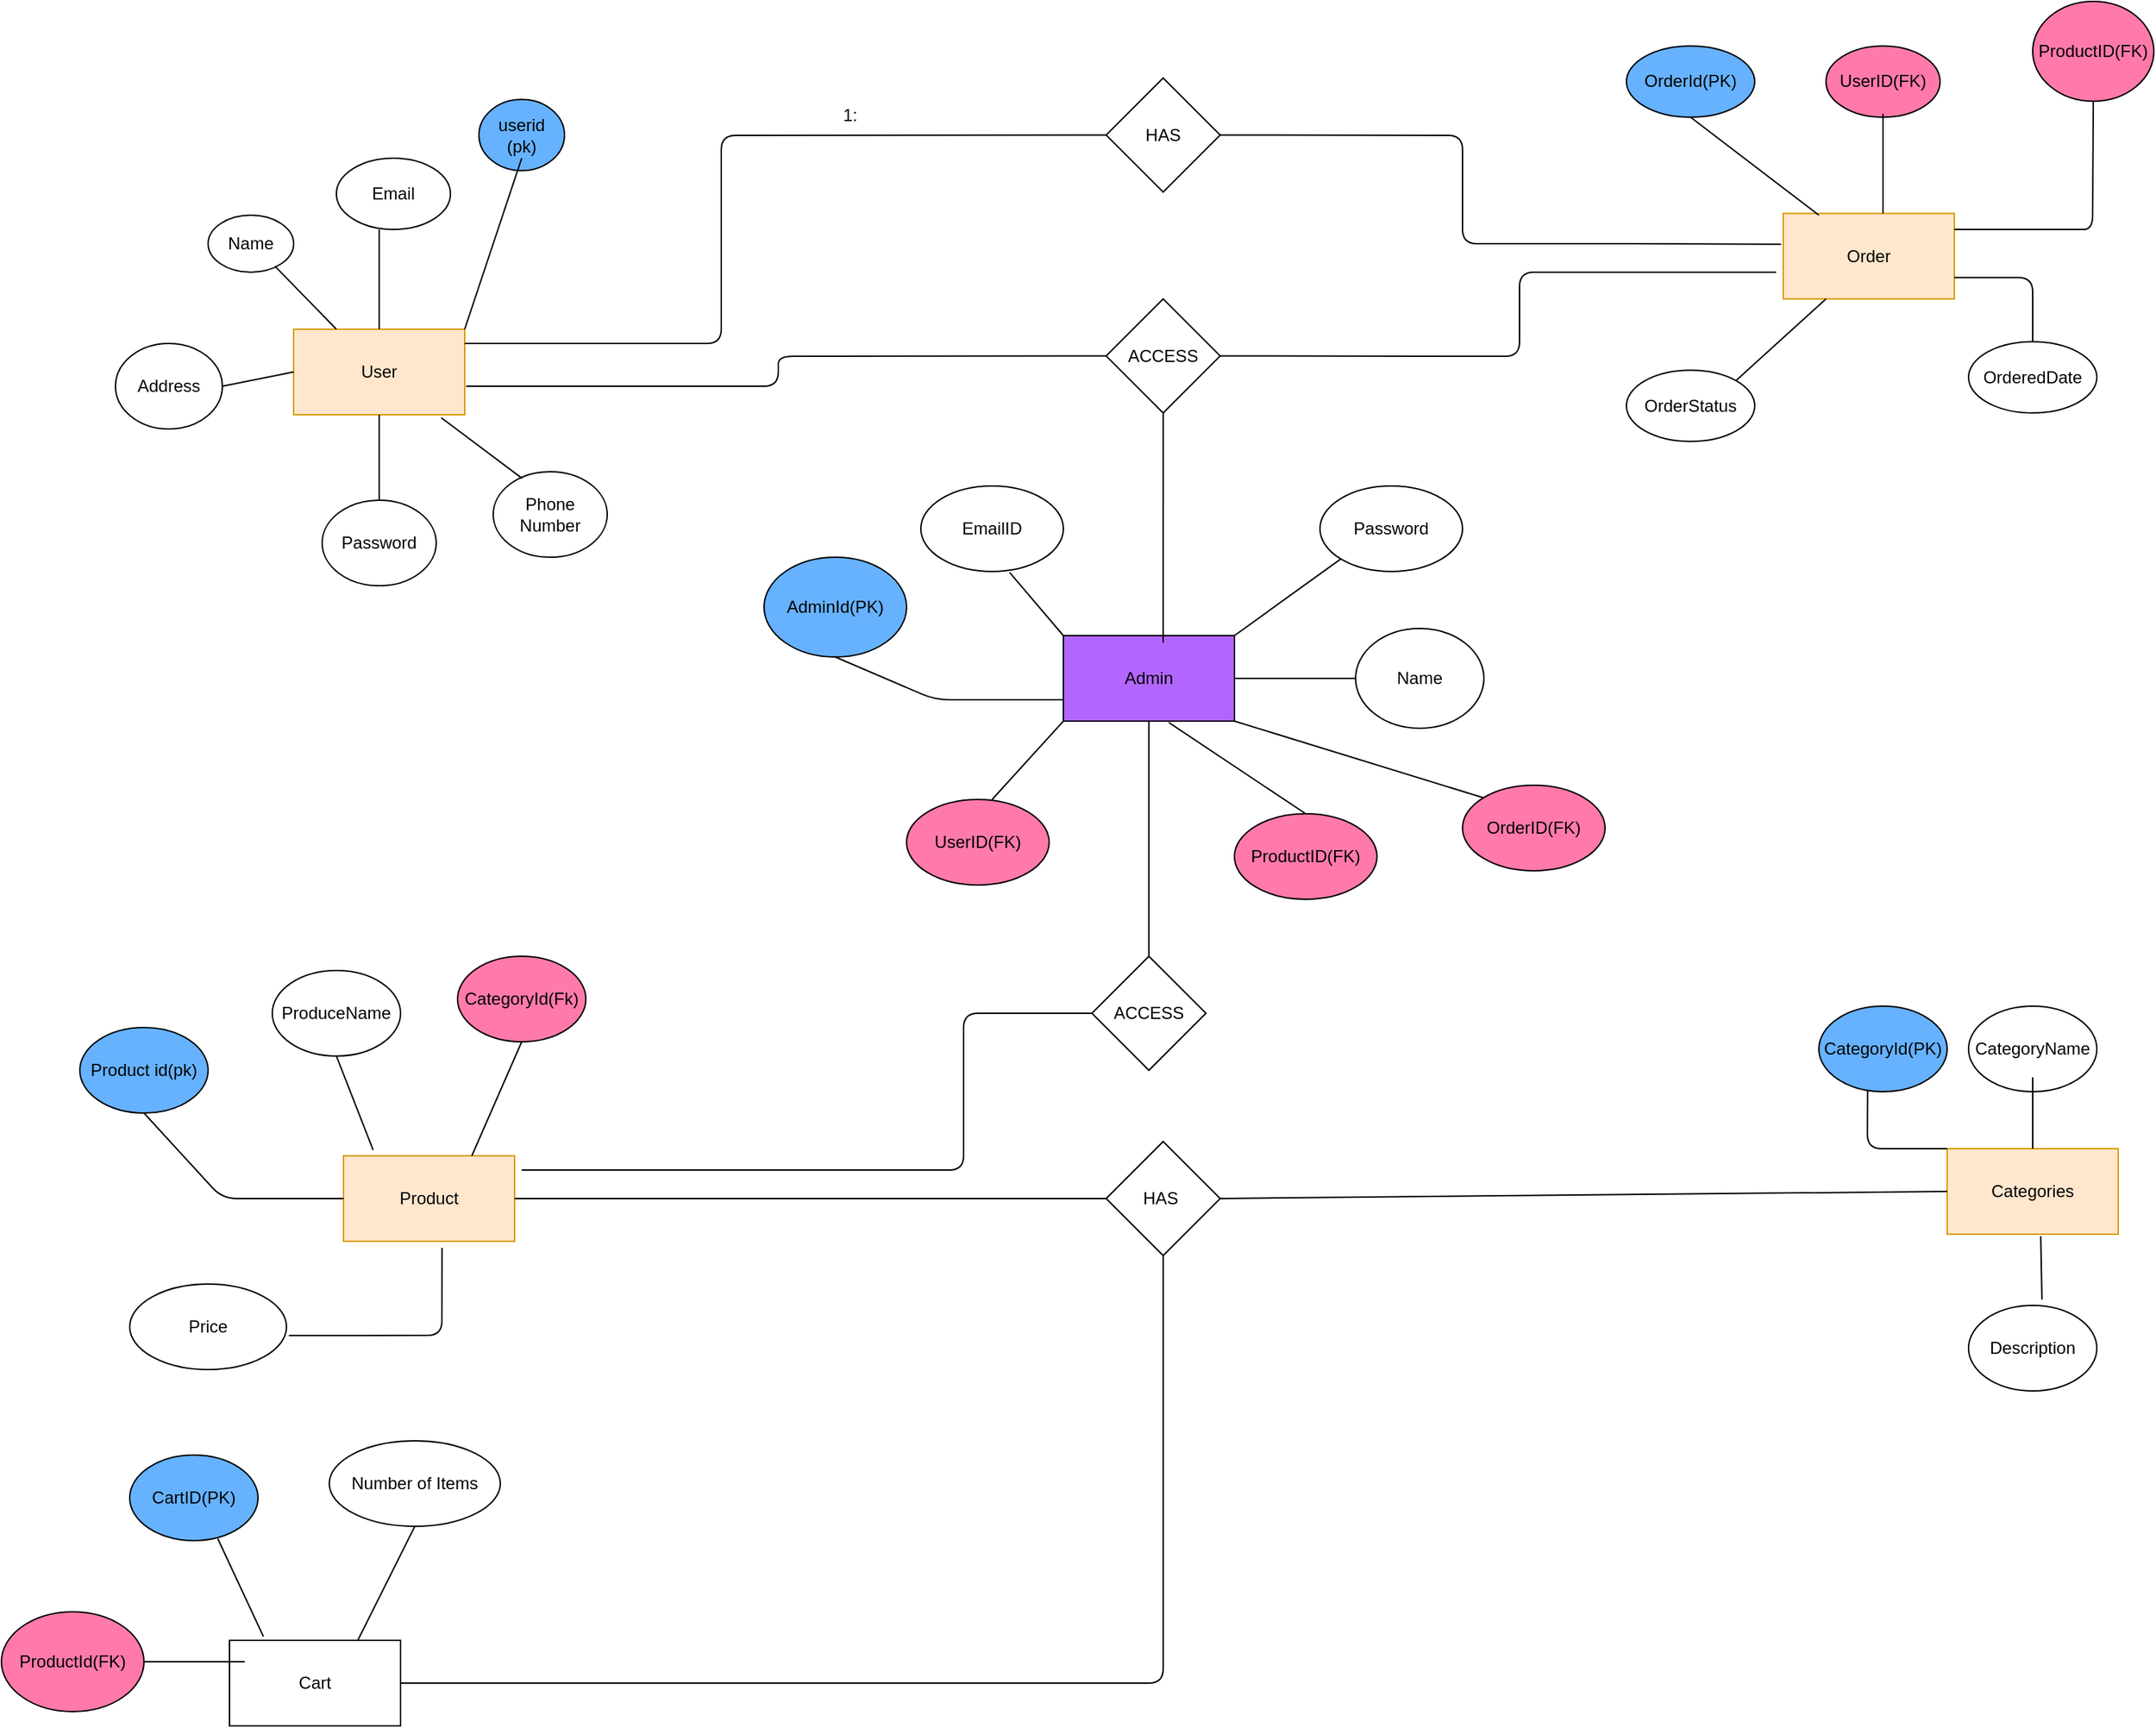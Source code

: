 <mxfile version="14.9.6" type="github">
  <diagram id="R2lEEEUBdFMjLlhIrx00" name="Page-1">
    <mxGraphModel dx="1848" dy="1662" grid="1" gridSize="10" guides="1" tooltips="1" connect="1" arrows="1" fold="1" page="1" pageScale="1" pageWidth="850" pageHeight="1100" math="0" shadow="0" extFonts="Permanent Marker^https://fonts.googleapis.com/css?family=Permanent+Marker">
      <root>
        <mxCell id="0" />
        <mxCell id="1" parent="0" />
        <mxCell id="jTqTIfcvwIFW0CQxLmbo-1" value="User&lt;br&gt;" style="rounded=0;whiteSpace=wrap;html=1;fillColor=#ffe6cc;strokeColor=#d79b00;" vertex="1" parent="1">
          <mxGeometry x="140" y="140" width="120" height="60" as="geometry" />
        </mxCell>
        <mxCell id="jTqTIfcvwIFW0CQxLmbo-2" value="userid&lt;br&gt;(pk)" style="ellipse;whiteSpace=wrap;html=1;fillColor=#66B2FF;" vertex="1" parent="1">
          <mxGeometry x="270" y="-21.25" width="60" height="50" as="geometry" />
        </mxCell>
        <mxCell id="jTqTIfcvwIFW0CQxLmbo-3" value="Name" style="ellipse;whiteSpace=wrap;html=1;" vertex="1" parent="1">
          <mxGeometry x="80" y="60" width="60" height="40" as="geometry" />
        </mxCell>
        <mxCell id="jTqTIfcvwIFW0CQxLmbo-4" value="Email" style="ellipse;whiteSpace=wrap;html=1;" vertex="1" parent="1">
          <mxGeometry x="170" y="20" width="80" height="50" as="geometry" />
        </mxCell>
        <mxCell id="jTqTIfcvwIFW0CQxLmbo-6" value="Address" style="ellipse;whiteSpace=wrap;html=1;" vertex="1" parent="1">
          <mxGeometry x="15" y="150" width="75" height="60" as="geometry" />
        </mxCell>
        <mxCell id="jTqTIfcvwIFW0CQxLmbo-7" value="Password" style="ellipse;whiteSpace=wrap;html=1;" vertex="1" parent="1">
          <mxGeometry x="160" y="260" width="80" height="60" as="geometry" />
        </mxCell>
        <mxCell id="jTqTIfcvwIFW0CQxLmbo-8" value="Phone Number" style="ellipse;whiteSpace=wrap;html=1;" vertex="1" parent="1">
          <mxGeometry x="280" y="240" width="80" height="60" as="geometry" />
        </mxCell>
        <mxCell id="jTqTIfcvwIFW0CQxLmbo-10" value="" style="endArrow=none;html=1;exitX=1;exitY=0;exitDx=0;exitDy=0;" edge="1" parent="1" source="jTqTIfcvwIFW0CQxLmbo-1">
          <mxGeometry width="50" height="50" relative="1" as="geometry">
            <mxPoint x="260" y="160" as="sourcePoint" />
            <mxPoint x="300" y="20" as="targetPoint" />
            <Array as="points" />
          </mxGeometry>
        </mxCell>
        <mxCell id="jTqTIfcvwIFW0CQxLmbo-12" value="" style="endArrow=none;html=1;exitX=0.5;exitY=0;exitDx=0;exitDy=0;entryX=0.5;entryY=1;entryDx=0;entryDy=0;" edge="1" parent="1" source="jTqTIfcvwIFW0CQxLmbo-7" target="jTqTIfcvwIFW0CQxLmbo-1">
          <mxGeometry width="50" height="50" relative="1" as="geometry">
            <mxPoint x="150" y="260" as="sourcePoint" />
            <mxPoint x="200" y="210" as="targetPoint" />
            <Array as="points">
              <mxPoint x="200" y="220" />
            </Array>
          </mxGeometry>
        </mxCell>
        <mxCell id="jTqTIfcvwIFW0CQxLmbo-14" value="" style="endArrow=none;html=1;exitX=1;exitY=0.5;exitDx=0;exitDy=0;entryX=0;entryY=0.5;entryDx=0;entryDy=0;" edge="1" parent="1" source="jTqTIfcvwIFW0CQxLmbo-6" target="jTqTIfcvwIFW0CQxLmbo-1">
          <mxGeometry width="50" height="50" relative="1" as="geometry">
            <mxPoint x="90" y="200" as="sourcePoint" />
            <mxPoint x="140" y="150" as="targetPoint" />
          </mxGeometry>
        </mxCell>
        <mxCell id="jTqTIfcvwIFW0CQxLmbo-16" value="" style="endArrow=none;html=1;" edge="1" parent="1">
          <mxGeometry width="50" height="50" relative="1" as="geometry">
            <mxPoint x="200" y="140" as="sourcePoint" />
            <mxPoint x="200" y="70" as="targetPoint" />
            <Array as="points">
              <mxPoint x="200" y="110" />
            </Array>
          </mxGeometry>
        </mxCell>
        <mxCell id="jTqTIfcvwIFW0CQxLmbo-17" value="" style="endArrow=none;html=1;entryX=0.25;entryY=0;entryDx=0;entryDy=0;exitX=0.782;exitY=0.895;exitDx=0;exitDy=0;exitPerimeter=0;" edge="1" parent="1" source="jTqTIfcvwIFW0CQxLmbo-3" target="jTqTIfcvwIFW0CQxLmbo-1">
          <mxGeometry width="50" height="50" relative="1" as="geometry">
            <mxPoint x="120" y="140" as="sourcePoint" />
            <mxPoint x="170" y="90" as="targetPoint" />
          </mxGeometry>
        </mxCell>
        <mxCell id="jTqTIfcvwIFW0CQxLmbo-18" value="" style="endArrow=none;html=1;entryX=0.863;entryY=1.036;entryDx=0;entryDy=0;entryPerimeter=0;exitX=0.254;exitY=0.078;exitDx=0;exitDy=0;exitPerimeter=0;" edge="1" parent="1" source="jTqTIfcvwIFW0CQxLmbo-8" target="jTqTIfcvwIFW0CQxLmbo-1">
          <mxGeometry width="50" height="50" relative="1" as="geometry">
            <mxPoint x="220" y="260" as="sourcePoint" />
            <mxPoint x="270" y="210" as="targetPoint" />
          </mxGeometry>
        </mxCell>
        <mxCell id="jTqTIfcvwIFW0CQxLmbo-19" value="Product" style="rounded=0;whiteSpace=wrap;html=1;fillColor=#ffe6cc;strokeColor=#d79b00;" vertex="1" parent="1">
          <mxGeometry x="175" y="720" width="120" height="60" as="geometry" />
        </mxCell>
        <mxCell id="jTqTIfcvwIFW0CQxLmbo-20" value="Product id(pk)" style="ellipse;whiteSpace=wrap;html=1;fillColor=#66B2FF;" vertex="1" parent="1">
          <mxGeometry x="-10" y="630" width="90" height="60" as="geometry" />
        </mxCell>
        <mxCell id="jTqTIfcvwIFW0CQxLmbo-21" value="ProduceName" style="ellipse;whiteSpace=wrap;html=1;" vertex="1" parent="1">
          <mxGeometry x="125" y="590" width="90" height="60" as="geometry" />
        </mxCell>
        <mxCell id="jTqTIfcvwIFW0CQxLmbo-22" value="CategoryId(Fk)" style="ellipse;whiteSpace=wrap;html=1;fillColor=#FF7AAB;" vertex="1" parent="1">
          <mxGeometry x="255" y="580" width="90" height="60" as="geometry" />
        </mxCell>
        <mxCell id="jTqTIfcvwIFW0CQxLmbo-23" value="Price" style="ellipse;whiteSpace=wrap;html=1;" vertex="1" parent="1">
          <mxGeometry x="25" y="810" width="110" height="60" as="geometry" />
        </mxCell>
        <mxCell id="jTqTIfcvwIFW0CQxLmbo-24" value="Categories" style="rounded=0;whiteSpace=wrap;html=1;fillColor=#ffe6cc;strokeColor=#d79b00;" vertex="1" parent="1">
          <mxGeometry x="1300" y="715" width="120" height="60" as="geometry" />
        </mxCell>
        <mxCell id="jTqTIfcvwIFW0CQxLmbo-25" value="CategoryId(PK)" style="ellipse;whiteSpace=wrap;html=1;fillColor=#66B2FF;" vertex="1" parent="1">
          <mxGeometry x="1210" y="615" width="90" height="60" as="geometry" />
        </mxCell>
        <mxCell id="jTqTIfcvwIFW0CQxLmbo-26" value="CategoryName" style="ellipse;whiteSpace=wrap;html=1;fillColor=#FFFFFF;" vertex="1" parent="1">
          <mxGeometry x="1315" y="615" width="90" height="60" as="geometry" />
        </mxCell>
        <mxCell id="jTqTIfcvwIFW0CQxLmbo-27" value="Description" style="ellipse;whiteSpace=wrap;html=1;" vertex="1" parent="1">
          <mxGeometry x="1315" y="825" width="90" height="60" as="geometry" />
        </mxCell>
        <mxCell id="jTqTIfcvwIFW0CQxLmbo-28" value="" style="endArrow=none;html=1;entryX=0.576;entryY=1.078;entryDx=0;entryDy=0;entryPerimeter=0;exitX=1.015;exitY=0.603;exitDx=0;exitDy=0;exitPerimeter=0;" edge="1" parent="1" source="jTqTIfcvwIFW0CQxLmbo-23" target="jTqTIfcvwIFW0CQxLmbo-19">
          <mxGeometry width="50" height="50" relative="1" as="geometry">
            <mxPoint x="205" y="860" as="sourcePoint" />
            <mxPoint x="255" y="810" as="targetPoint" />
            <Array as="points">
              <mxPoint x="244" y="846" />
            </Array>
          </mxGeometry>
        </mxCell>
        <mxCell id="jTqTIfcvwIFW0CQxLmbo-35" value="" style="endArrow=none;html=1;entryX=0.547;entryY=1.024;entryDx=0;entryDy=0;entryPerimeter=0;exitX=0.572;exitY=-0.068;exitDx=0;exitDy=0;exitPerimeter=0;" edge="1" parent="1" source="jTqTIfcvwIFW0CQxLmbo-27" target="jTqTIfcvwIFW0CQxLmbo-24">
          <mxGeometry width="50" height="50" relative="1" as="geometry">
            <mxPoint x="1340" y="845" as="sourcePoint" />
            <mxPoint x="1390" y="795" as="targetPoint" />
          </mxGeometry>
        </mxCell>
        <mxCell id="jTqTIfcvwIFW0CQxLmbo-36" value="" style="endArrow=none;html=1;exitX=0.5;exitY=0;exitDx=0;exitDy=0;entryX=0.5;entryY=1;entryDx=0;entryDy=0;" edge="1" parent="1" source="jTqTIfcvwIFW0CQxLmbo-24">
          <mxGeometry width="50" height="50" relative="1" as="geometry">
            <mxPoint x="1330" y="715" as="sourcePoint" />
            <mxPoint x="1360" y="665" as="targetPoint" />
          </mxGeometry>
        </mxCell>
        <mxCell id="jTqTIfcvwIFW0CQxLmbo-37" value="HAS&amp;nbsp;" style="rhombus;whiteSpace=wrap;html=1;" vertex="1" parent="1">
          <mxGeometry x="710" y="710" width="80" height="80" as="geometry" />
        </mxCell>
        <mxCell id="jTqTIfcvwIFW0CQxLmbo-38" value="" style="endArrow=none;html=1;exitX=1;exitY=0.5;exitDx=0;exitDy=0;entryX=0;entryY=0.5;entryDx=0;entryDy=0;" edge="1" parent="1" source="jTqTIfcvwIFW0CQxLmbo-19" target="jTqTIfcvwIFW0CQxLmbo-37">
          <mxGeometry width="50" height="50" relative="1" as="geometry">
            <mxPoint x="345" y="750" as="sourcePoint" />
            <mxPoint x="395" y="700" as="targetPoint" />
          </mxGeometry>
        </mxCell>
        <mxCell id="jTqTIfcvwIFW0CQxLmbo-41" value="" style="endArrow=none;html=1;entryX=0.38;entryY=0.988;entryDx=0;entryDy=0;entryPerimeter=0;exitX=0;exitY=0;exitDx=0;exitDy=0;" edge="1" parent="1" source="jTqTIfcvwIFW0CQxLmbo-24" target="jTqTIfcvwIFW0CQxLmbo-25">
          <mxGeometry width="50" height="50" relative="1" as="geometry">
            <mxPoint x="1260" y="735" as="sourcePoint" />
            <mxPoint x="1310" y="685" as="targetPoint" />
            <Array as="points">
              <mxPoint x="1244" y="715" />
            </Array>
          </mxGeometry>
        </mxCell>
        <mxCell id="jTqTIfcvwIFW0CQxLmbo-42" value="Order" style="rounded=0;whiteSpace=wrap;html=1;fillColor=#ffe6cc;strokeColor=#d79b00;" vertex="1" parent="1">
          <mxGeometry x="1185" y="58.75" width="120" height="60" as="geometry" />
        </mxCell>
        <mxCell id="jTqTIfcvwIFW0CQxLmbo-43" value="OrderId(PK)" style="ellipse;whiteSpace=wrap;html=1;fillColor=#66B2FF;" vertex="1" parent="1">
          <mxGeometry x="1075" y="-58.75" width="90" height="50" as="geometry" />
        </mxCell>
        <mxCell id="jTqTIfcvwIFW0CQxLmbo-44" value="UserID(FK)" style="ellipse;whiteSpace=wrap;html=1;fillColor=#FF7AAB;" vertex="1" parent="1">
          <mxGeometry x="1215" y="-58.75" width="80" height="50" as="geometry" />
        </mxCell>
        <mxCell id="jTqTIfcvwIFW0CQxLmbo-45" value="ProductID(FK)" style="ellipse;whiteSpace=wrap;html=1;fillColor=#FF7AAB;" vertex="1" parent="1">
          <mxGeometry x="1360" y="-90" width="85" height="70" as="geometry" />
        </mxCell>
        <mxCell id="jTqTIfcvwIFW0CQxLmbo-46" value="OrderStatus" style="ellipse;whiteSpace=wrap;html=1;" vertex="1" parent="1">
          <mxGeometry x="1075" y="168.75" width="90" height="50" as="geometry" />
        </mxCell>
        <mxCell id="jTqTIfcvwIFW0CQxLmbo-47" value="OrderedDate" style="ellipse;whiteSpace=wrap;html=1;" vertex="1" parent="1">
          <mxGeometry x="1315" y="148.75" width="90" height="50" as="geometry" />
        </mxCell>
        <mxCell id="jTqTIfcvwIFW0CQxLmbo-48" value="HAS" style="rhombus;whiteSpace=wrap;html=1;" vertex="1" parent="1">
          <mxGeometry x="710" y="-36.25" width="80" height="80" as="geometry" />
        </mxCell>
        <mxCell id="jTqTIfcvwIFW0CQxLmbo-49" value="" style="endArrow=none;html=1;entryX=0;entryY=0.5;entryDx=0;entryDy=0;" edge="1" parent="1" target="jTqTIfcvwIFW0CQxLmbo-48">
          <mxGeometry width="50" height="50" relative="1" as="geometry">
            <mxPoint x="260" y="150" as="sourcePoint" />
            <mxPoint x="530" as="targetPoint" />
            <Array as="points">
              <mxPoint x="350" y="150" />
              <mxPoint x="440" y="150" />
              <mxPoint x="440" y="4" />
            </Array>
          </mxGeometry>
        </mxCell>
        <mxCell id="jTqTIfcvwIFW0CQxLmbo-50" value="" style="endArrow=none;html=1;exitX=1;exitY=0.5;exitDx=0;exitDy=0;entryX=-0.012;entryY=0.361;entryDx=0;entryDy=0;entryPerimeter=0;" edge="1" parent="1" source="jTqTIfcvwIFW0CQxLmbo-48" target="jTqTIfcvwIFW0CQxLmbo-42">
          <mxGeometry width="50" height="50" relative="1" as="geometry">
            <mxPoint x="1105" y="98.75" as="sourcePoint" />
            <mxPoint x="1185" y="98.75" as="targetPoint" />
            <Array as="points">
              <mxPoint x="960" y="4" />
              <mxPoint x="960" y="80" />
              <mxPoint x="1070" y="80" />
            </Array>
          </mxGeometry>
        </mxCell>
        <mxCell id="jTqTIfcvwIFW0CQxLmbo-52" value="" style="endArrow=none;html=1;entryX=0.5;entryY=1;entryDx=0;entryDy=0;" edge="1" parent="1">
          <mxGeometry width="50" height="50" relative="1" as="geometry">
            <mxPoint x="1255" y="58.75" as="sourcePoint" />
            <mxPoint x="1255" y="-11.25" as="targetPoint" />
          </mxGeometry>
        </mxCell>
        <mxCell id="jTqTIfcvwIFW0CQxLmbo-53" value="" style="endArrow=none;html=1;entryX=0.5;entryY=1;entryDx=0;entryDy=0;" edge="1" parent="1" target="jTqTIfcvwIFW0CQxLmbo-45">
          <mxGeometry width="50" height="50" relative="1" as="geometry">
            <mxPoint x="1305" y="70" as="sourcePoint" />
            <mxPoint x="1390" y="-10" as="targetPoint" />
            <Array as="points">
              <mxPoint x="1380" y="70" />
              <mxPoint x="1402" y="70" />
            </Array>
          </mxGeometry>
        </mxCell>
        <mxCell id="jTqTIfcvwIFW0CQxLmbo-55" value="" style="endArrow=none;html=1;exitX=0.5;exitY=0;exitDx=0;exitDy=0;entryX=1;entryY=0.75;entryDx=0;entryDy=0;" edge="1" parent="1" source="jTqTIfcvwIFW0CQxLmbo-47" target="jTqTIfcvwIFW0CQxLmbo-42">
          <mxGeometry width="50" height="50" relative="1" as="geometry">
            <mxPoint x="1325" y="158.75" as="sourcePoint" />
            <mxPoint x="1350" y="98.75" as="targetPoint" />
            <Array as="points">
              <mxPoint x="1360" y="103.75" />
            </Array>
          </mxGeometry>
        </mxCell>
        <mxCell id="jTqTIfcvwIFW0CQxLmbo-57" value="" style="endArrow=none;html=1;exitX=0.5;exitY=1;exitDx=0;exitDy=0;" edge="1" parent="1" source="jTqTIfcvwIFW0CQxLmbo-43">
          <mxGeometry width="50" height="50" relative="1" as="geometry">
            <mxPoint x="1135" y="88.75" as="sourcePoint" />
            <mxPoint x="1210" y="60" as="targetPoint" />
            <Array as="points" />
          </mxGeometry>
        </mxCell>
        <mxCell id="jTqTIfcvwIFW0CQxLmbo-60" value="" style="endArrow=none;html=1;entryX=0.5;entryY=1;entryDx=0;entryDy=0;exitX=0;exitY=0.5;exitDx=0;exitDy=0;" edge="1" parent="1" source="jTqTIfcvwIFW0CQxLmbo-19" target="jTqTIfcvwIFW0CQxLmbo-20">
          <mxGeometry width="50" height="50" relative="1" as="geometry">
            <mxPoint x="90" y="770" as="sourcePoint" />
            <mxPoint x="135" y="720" as="targetPoint" />
            <Array as="points">
              <mxPoint x="90" y="750" />
            </Array>
          </mxGeometry>
        </mxCell>
        <mxCell id="jTqTIfcvwIFW0CQxLmbo-61" value="" style="endArrow=none;html=1;entryX=0.25;entryY=1;entryDx=0;entryDy=0;exitX=1;exitY=0;exitDx=0;exitDy=0;" edge="1" parent="1" source="jTqTIfcvwIFW0CQxLmbo-46" target="jTqTIfcvwIFW0CQxLmbo-42">
          <mxGeometry width="50" height="50" relative="1" as="geometry">
            <mxPoint x="1165" y="178.75" as="sourcePoint" />
            <mxPoint x="1215" y="128.75" as="targetPoint" />
          </mxGeometry>
        </mxCell>
        <mxCell id="jTqTIfcvwIFW0CQxLmbo-62" value="Cart" style="rounded=0;whiteSpace=wrap;html=1;" vertex="1" parent="1">
          <mxGeometry x="95" y="1060" width="120" height="60" as="geometry" />
        </mxCell>
        <mxCell id="jTqTIfcvwIFW0CQxLmbo-63" value="CartID(PK)" style="ellipse;whiteSpace=wrap;html=1;fillColor=#66B2FF;" vertex="1" parent="1">
          <mxGeometry x="25" y="930" width="90" height="60" as="geometry" />
        </mxCell>
        <mxCell id="jTqTIfcvwIFW0CQxLmbo-64" value="Number of Items" style="ellipse;whiteSpace=wrap;html=1;" vertex="1" parent="1">
          <mxGeometry x="165" y="920" width="120" height="60" as="geometry" />
        </mxCell>
        <mxCell id="jTqTIfcvwIFW0CQxLmbo-65" value="" style="endArrow=none;html=1;entryX=0.687;entryY=0.979;entryDx=0;entryDy=0;entryPerimeter=0;exitX=0.198;exitY=-0.046;exitDx=0;exitDy=0;exitPerimeter=0;" edge="1" parent="1" source="jTqTIfcvwIFW0CQxLmbo-62" target="jTqTIfcvwIFW0CQxLmbo-63">
          <mxGeometry width="50" height="50" relative="1" as="geometry">
            <mxPoint x="85" y="1050" as="sourcePoint" />
            <mxPoint x="135" y="1000" as="targetPoint" />
          </mxGeometry>
        </mxCell>
        <mxCell id="jTqTIfcvwIFW0CQxLmbo-66" value="" style="endArrow=none;html=1;entryX=0.5;entryY=1;entryDx=0;entryDy=0;exitX=0.75;exitY=0;exitDx=0;exitDy=0;" edge="1" parent="1" source="jTqTIfcvwIFW0CQxLmbo-62" target="jTqTIfcvwIFW0CQxLmbo-64">
          <mxGeometry width="50" height="50" relative="1" as="geometry">
            <mxPoint x="195" y="1050" as="sourcePoint" />
            <mxPoint x="245" y="1000" as="targetPoint" />
          </mxGeometry>
        </mxCell>
        <mxCell id="jTqTIfcvwIFW0CQxLmbo-67" value="ProductId(FK)" style="ellipse;whiteSpace=wrap;html=1;fillColor=#FF7AAB;" vertex="1" parent="1">
          <mxGeometry x="-65" y="1040" width="100" height="70" as="geometry" />
        </mxCell>
        <mxCell id="jTqTIfcvwIFW0CQxLmbo-69" value="" style="endArrow=none;html=1;entryX=0.5;entryY=1;entryDx=0;entryDy=0;exitX=1;exitY=0.5;exitDx=0;exitDy=0;" edge="1" parent="1" source="jTqTIfcvwIFW0CQxLmbo-62" target="jTqTIfcvwIFW0CQxLmbo-37">
          <mxGeometry width="50" height="50" relative="1" as="geometry">
            <mxPoint x="265" y="1040" as="sourcePoint" />
            <mxPoint x="465" y="820" as="targetPoint" />
            <Array as="points">
              <mxPoint x="445" y="1090" />
              <mxPoint x="750" y="1090" />
            </Array>
          </mxGeometry>
        </mxCell>
        <mxCell id="jTqTIfcvwIFW0CQxLmbo-70" value="" style="endArrow=none;html=1;" edge="1" parent="1" source="jTqTIfcvwIFW0CQxLmbo-67">
          <mxGeometry width="50" height="50" relative="1" as="geometry">
            <mxPoint x="35" y="1125" as="sourcePoint" />
            <mxPoint x="105.711" y="1075" as="targetPoint" />
          </mxGeometry>
        </mxCell>
        <mxCell id="jTqTIfcvwIFW0CQxLmbo-71" value="Admin" style="rounded=0;whiteSpace=wrap;html=1;fillColor=#B266FF;" vertex="1" parent="1">
          <mxGeometry x="680" y="355" width="120" height="60" as="geometry" />
        </mxCell>
        <mxCell id="jTqTIfcvwIFW0CQxLmbo-72" value="AdminId(PK)" style="ellipse;whiteSpace=wrap;html=1;fillColor=#66B2FF;" vertex="1" parent="1">
          <mxGeometry x="470" y="300" width="100" height="70" as="geometry" />
        </mxCell>
        <mxCell id="jTqTIfcvwIFW0CQxLmbo-73" value="EmailID" style="ellipse;whiteSpace=wrap;html=1;" vertex="1" parent="1">
          <mxGeometry x="580" y="250" width="100" height="60" as="geometry" />
        </mxCell>
        <mxCell id="jTqTIfcvwIFW0CQxLmbo-75" value="Password" style="ellipse;whiteSpace=wrap;html=1;" vertex="1" parent="1">
          <mxGeometry x="860" y="250" width="100" height="60" as="geometry" />
        </mxCell>
        <mxCell id="jTqTIfcvwIFW0CQxLmbo-76" value="UserID(FK)" style="ellipse;whiteSpace=wrap;html=1;fillColor=#FF7AAB;" vertex="1" parent="1">
          <mxGeometry x="570" y="470" width="100" height="60" as="geometry" />
        </mxCell>
        <mxCell id="jTqTIfcvwIFW0CQxLmbo-77" value="ProductID(FK)" style="ellipse;whiteSpace=wrap;html=1;fillColor=#FF7AAB;" vertex="1" parent="1">
          <mxGeometry x="800" y="480" width="100" height="60" as="geometry" />
        </mxCell>
        <mxCell id="jTqTIfcvwIFW0CQxLmbo-78" value="Name" style="ellipse;whiteSpace=wrap;html=1;" vertex="1" parent="1">
          <mxGeometry x="885" y="350" width="90" height="70" as="geometry" />
        </mxCell>
        <mxCell id="jTqTIfcvwIFW0CQxLmbo-79" value="OrderID(FK)" style="ellipse;whiteSpace=wrap;html=1;fillColor=#FF7AAB;" vertex="1" parent="1">
          <mxGeometry x="960" y="460" width="100" height="60" as="geometry" />
        </mxCell>
        <mxCell id="jTqTIfcvwIFW0CQxLmbo-80" value="" style="endArrow=none;html=1;entryX=0;entryY=0.5;entryDx=0;entryDy=0;exitX=1;exitY=0.5;exitDx=0;exitDy=0;" edge="1" parent="1" source="jTqTIfcvwIFW0CQxLmbo-37" target="jTqTIfcvwIFW0CQxLmbo-24">
          <mxGeometry width="50" height="50" relative="1" as="geometry">
            <mxPoint x="1040" y="760" as="sourcePoint" />
            <mxPoint x="1090" y="710" as="targetPoint" />
          </mxGeometry>
        </mxCell>
        <mxCell id="jTqTIfcvwIFW0CQxLmbo-81" value="" style="endArrow=none;html=1;entryX=0;entryY=1;entryDx=0;entryDy=0;" edge="1" parent="1" target="jTqTIfcvwIFW0CQxLmbo-71">
          <mxGeometry width="50" height="50" relative="1" as="geometry">
            <mxPoint x="630" y="470" as="sourcePoint" />
            <mxPoint x="680" y="420" as="targetPoint" />
          </mxGeometry>
        </mxCell>
        <mxCell id="jTqTIfcvwIFW0CQxLmbo-83" value="" style="endArrow=none;html=1;entryX=0.5;entryY=1;entryDx=0;entryDy=0;exitX=0;exitY=0.75;exitDx=0;exitDy=0;" edge="1" parent="1" source="jTqTIfcvwIFW0CQxLmbo-71" target="jTqTIfcvwIFW0CQxLmbo-72">
          <mxGeometry width="50" height="50" relative="1" as="geometry">
            <mxPoint x="600" y="450" as="sourcePoint" />
            <mxPoint x="670" y="320" as="targetPoint" />
            <Array as="points">
              <mxPoint x="590" y="400" />
            </Array>
          </mxGeometry>
        </mxCell>
        <mxCell id="jTqTIfcvwIFW0CQxLmbo-84" value="" style="endArrow=none;html=1;exitX=0.5;exitY=0;exitDx=0;exitDy=0;" edge="1" parent="1" source="jTqTIfcvwIFW0CQxLmbo-77">
          <mxGeometry width="50" height="50" relative="1" as="geometry">
            <mxPoint x="754" y="480" as="sourcePoint" />
            <mxPoint x="754" y="416" as="targetPoint" />
          </mxGeometry>
        </mxCell>
        <mxCell id="jTqTIfcvwIFW0CQxLmbo-85" value="" style="endArrow=none;html=1;entryX=0.623;entryY=1.011;entryDx=0;entryDy=0;entryPerimeter=0;exitX=0;exitY=0;exitDx=0;exitDy=0;" edge="1" parent="1" source="jTqTIfcvwIFW0CQxLmbo-71" target="jTqTIfcvwIFW0CQxLmbo-73">
          <mxGeometry width="50" height="50" relative="1" as="geometry">
            <mxPoint x="752" y="350" as="sourcePoint" />
            <mxPoint x="770" y="300" as="targetPoint" />
          </mxGeometry>
        </mxCell>
        <mxCell id="jTqTIfcvwIFW0CQxLmbo-86" value="" style="endArrow=none;html=1;entryX=0;entryY=1;entryDx=0;entryDy=0;exitX=1;exitY=0;exitDx=0;exitDy=0;" edge="1" parent="1" source="jTqTIfcvwIFW0CQxLmbo-71" target="jTqTIfcvwIFW0CQxLmbo-75">
          <mxGeometry width="50" height="50" relative="1" as="geometry">
            <mxPoint x="810" y="360" as="sourcePoint" />
            <mxPoint x="860" y="310" as="targetPoint" />
          </mxGeometry>
        </mxCell>
        <mxCell id="jTqTIfcvwIFW0CQxLmbo-87" value="" style="endArrow=none;html=1;entryX=0;entryY=0.5;entryDx=0;entryDy=0;exitX=1;exitY=0.5;exitDx=0;exitDy=0;" edge="1" parent="1" source="jTqTIfcvwIFW0CQxLmbo-71" target="jTqTIfcvwIFW0CQxLmbo-78">
          <mxGeometry width="50" height="50" relative="1" as="geometry">
            <mxPoint x="820" y="430" as="sourcePoint" />
            <mxPoint x="870" y="380" as="targetPoint" />
          </mxGeometry>
        </mxCell>
        <mxCell id="jTqTIfcvwIFW0CQxLmbo-88" value="" style="endArrow=none;html=1;exitX=1;exitY=1;exitDx=0;exitDy=0;entryX=0;entryY=0;entryDx=0;entryDy=0;" edge="1" parent="1" source="jTqTIfcvwIFW0CQxLmbo-71" target="jTqTIfcvwIFW0CQxLmbo-79">
          <mxGeometry width="50" height="50" relative="1" as="geometry">
            <mxPoint x="810" y="480" as="sourcePoint" />
            <mxPoint x="860" y="430" as="targetPoint" />
          </mxGeometry>
        </mxCell>
        <mxCell id="jTqTIfcvwIFW0CQxLmbo-89" value="ACCESS" style="rhombus;whiteSpace=wrap;html=1;" vertex="1" parent="1">
          <mxGeometry x="710" y="118.75" width="80" height="80" as="geometry" />
        </mxCell>
        <mxCell id="jTqTIfcvwIFW0CQxLmbo-92" value="" style="endArrow=none;html=1;entryX=0.5;entryY=1;entryDx=0;entryDy=0;exitX=0.583;exitY=0.083;exitDx=0;exitDy=0;exitPerimeter=0;" edge="1" parent="1" source="jTqTIfcvwIFW0CQxLmbo-71" target="jTqTIfcvwIFW0CQxLmbo-89">
          <mxGeometry width="50" height="50" relative="1" as="geometry">
            <mxPoint x="740" y="290" as="sourcePoint" />
            <mxPoint x="790" y="240" as="targetPoint" />
          </mxGeometry>
        </mxCell>
        <mxCell id="jTqTIfcvwIFW0CQxLmbo-94" value="" style="endArrow=none;html=1;entryX=0;entryY=0.5;entryDx=0;entryDy=0;" edge="1" parent="1" target="jTqTIfcvwIFW0CQxLmbo-89">
          <mxGeometry width="50" height="50" relative="1" as="geometry">
            <mxPoint x="261" y="180" as="sourcePoint" />
            <mxPoint x="680" y="150" as="targetPoint" />
            <Array as="points">
              <mxPoint x="360" y="180" />
              <mxPoint x="480" y="180" />
              <mxPoint x="480" y="159" />
            </Array>
          </mxGeometry>
        </mxCell>
        <mxCell id="jTqTIfcvwIFW0CQxLmbo-95" value="" style="endArrow=none;html=1;exitX=1;exitY=0.5;exitDx=0;exitDy=0;" edge="1" parent="1" source="jTqTIfcvwIFW0CQxLmbo-89">
          <mxGeometry width="50" height="50" relative="1" as="geometry">
            <mxPoint x="840" y="160" as="sourcePoint" />
            <mxPoint x="1180" y="100" as="targetPoint" />
            <Array as="points">
              <mxPoint x="1000" y="159" />
              <mxPoint x="1000" y="100" />
            </Array>
          </mxGeometry>
        </mxCell>
        <mxCell id="jTqTIfcvwIFW0CQxLmbo-97" value="ACCESS" style="rhombus;whiteSpace=wrap;html=1;" vertex="1" parent="1">
          <mxGeometry x="700" y="580" width="80" height="80" as="geometry" />
        </mxCell>
        <mxCell id="jTqTIfcvwIFW0CQxLmbo-98" value="" style="endArrow=none;html=1;entryX=0.5;entryY=1;entryDx=0;entryDy=0;exitX=0.5;exitY=0;exitDx=0;exitDy=0;" edge="1" parent="1" source="jTqTIfcvwIFW0CQxLmbo-97" target="jTqTIfcvwIFW0CQxLmbo-71">
          <mxGeometry width="50" height="50" relative="1" as="geometry">
            <mxPoint x="740" y="590" as="sourcePoint" />
            <mxPoint x="790" y="540" as="targetPoint" />
          </mxGeometry>
        </mxCell>
        <mxCell id="jTqTIfcvwIFW0CQxLmbo-100" value="" style="endArrow=none;html=1;entryX=0;entryY=0.5;entryDx=0;entryDy=0;" edge="1" parent="1" target="jTqTIfcvwIFW0CQxLmbo-97">
          <mxGeometry width="50" height="50" relative="1" as="geometry">
            <mxPoint x="300" y="730" as="sourcePoint" />
            <mxPoint x="590" y="610" as="targetPoint" />
            <Array as="points">
              <mxPoint x="610" y="730" />
              <mxPoint x="610" y="620" />
            </Array>
          </mxGeometry>
        </mxCell>
        <mxCell id="jTqTIfcvwIFW0CQxLmbo-101" value="" style="endArrow=none;html=1;entryX=0.5;entryY=1;entryDx=0;entryDy=0;exitX=0.173;exitY=-0.068;exitDx=0;exitDy=0;exitPerimeter=0;" edge="1" parent="1" source="jTqTIfcvwIFW0CQxLmbo-19" target="jTqTIfcvwIFW0CQxLmbo-21">
          <mxGeometry width="50" height="50" relative="1" as="geometry">
            <mxPoint x="170" y="710" as="sourcePoint" />
            <mxPoint x="220" y="660" as="targetPoint" />
          </mxGeometry>
        </mxCell>
        <mxCell id="jTqTIfcvwIFW0CQxLmbo-102" value="" style="endArrow=none;html=1;entryX=0.5;entryY=1;entryDx=0;entryDy=0;exitX=0.75;exitY=0;exitDx=0;exitDy=0;" edge="1" parent="1" source="jTqTIfcvwIFW0CQxLmbo-19" target="jTqTIfcvwIFW0CQxLmbo-22">
          <mxGeometry width="50" height="50" relative="1" as="geometry">
            <mxPoint x="270" y="710" as="sourcePoint" />
            <mxPoint x="320" y="650" as="targetPoint" />
          </mxGeometry>
        </mxCell>
        <mxCell id="jTqTIfcvwIFW0CQxLmbo-103" value="1:" style="text;html=1;align=center;verticalAlign=middle;resizable=0;points=[];autosize=1;strokeColor=none;" vertex="1" parent="1">
          <mxGeometry x="515" y="-20" width="30" height="20" as="geometry" />
        </mxCell>
      </root>
    </mxGraphModel>
  </diagram>
</mxfile>
